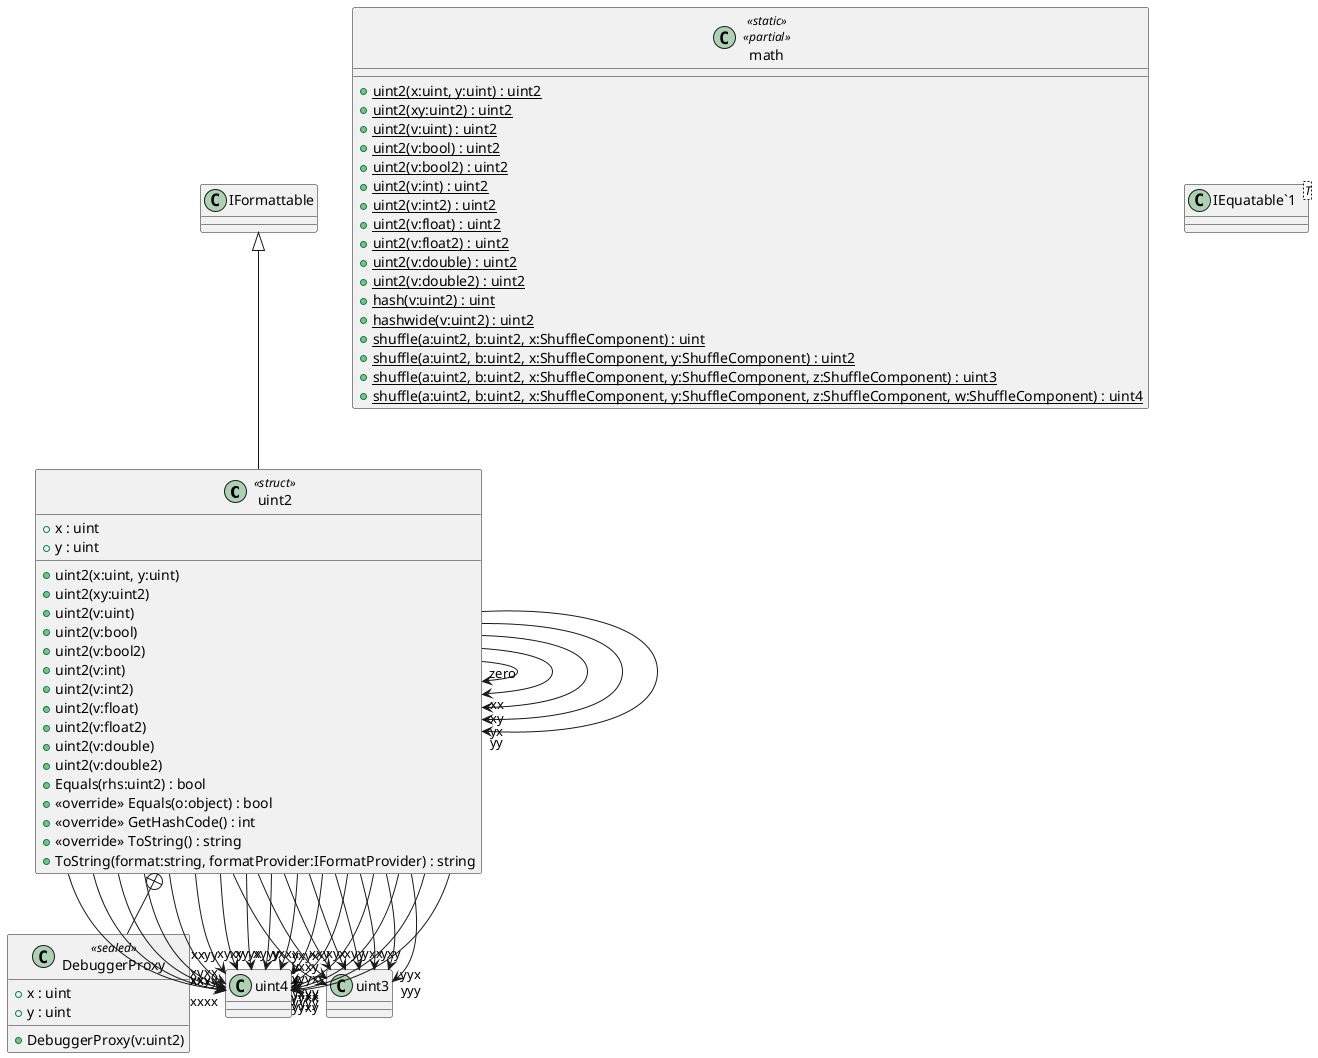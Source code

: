 @startuml
class uint2 <<struct>> {
    + x : uint
    + y : uint
    + uint2(x:uint, y:uint)
    + uint2(xy:uint2)
    + uint2(v:uint)
    + uint2(v:bool)
    + uint2(v:bool2)
    + uint2(v:int)
    + uint2(v:int2)
    + uint2(v:float)
    + uint2(v:float2)
    + uint2(v:double)
    + uint2(v:double2)
    + Equals(rhs:uint2) : bool
    + <<override>> Equals(o:object) : bool
    + <<override>> GetHashCode() : int
    + <<override>> ToString() : string
    + ToString(format:string, formatProvider:IFormatProvider) : string
}
class math <<static>> <<partial>> {
    + {static} uint2(x:uint, y:uint) : uint2
    + {static} uint2(xy:uint2) : uint2
    + {static} uint2(v:uint) : uint2
    + {static} uint2(v:bool) : uint2
    + {static} uint2(v:bool2) : uint2
    + {static} uint2(v:int) : uint2
    + {static} uint2(v:int2) : uint2
    + {static} uint2(v:float) : uint2
    + {static} uint2(v:float2) : uint2
    + {static} uint2(v:double) : uint2
    + {static} uint2(v:double2) : uint2
    + {static} hash(v:uint2) : uint
    + {static} hashwide(v:uint2) : uint2
    + {static} shuffle(a:uint2, b:uint2, x:ShuffleComponent) : uint
    + {static} shuffle(a:uint2, b:uint2, x:ShuffleComponent, y:ShuffleComponent) : uint2
    + {static} shuffle(a:uint2, b:uint2, x:ShuffleComponent, y:ShuffleComponent, z:ShuffleComponent) : uint3
    + {static} shuffle(a:uint2, b:uint2, x:ShuffleComponent, y:ShuffleComponent, z:ShuffleComponent, w:ShuffleComponent) : uint4
}
class "IEquatable`1"<T> {
}
class DebuggerProxy <<sealed>> {
    + x : uint
    + y : uint
    + DebuggerProxy(v:uint2)
}
IFormattable <|-- uint2
uint2 --> "zero" uint2
uint2 --> "xxxx" uint4
uint2 --> "xxxy" uint4
uint2 --> "xxyx" uint4
uint2 --> "xxyy" uint4
uint2 --> "xyxx" uint4
uint2 --> "xyxy" uint4
uint2 --> "xyyx" uint4
uint2 --> "xyyy" uint4
uint2 --> "yxxx" uint4
uint2 --> "yxxy" uint4
uint2 --> "yxyx" uint4
uint2 --> "yxyy" uint4
uint2 --> "yyxx" uint4
uint2 --> "yyxy" uint4
uint2 --> "yyyx" uint4
uint2 --> "yyyy" uint4
uint2 --> "xxx" uint3
uint2 --> "xxy" uint3
uint2 --> "xyx" uint3
uint2 --> "xyy" uint3
uint2 --> "yxx" uint3
uint2 --> "yxy" uint3
uint2 --> "yyx" uint3
uint2 --> "yyy" uint3
uint2 --> "xx" uint2
uint2 --> "xy" uint2
uint2 --> "yx" uint2
uint2 --> "yy" uint2
uint2 +-- DebuggerProxy
@enduml
